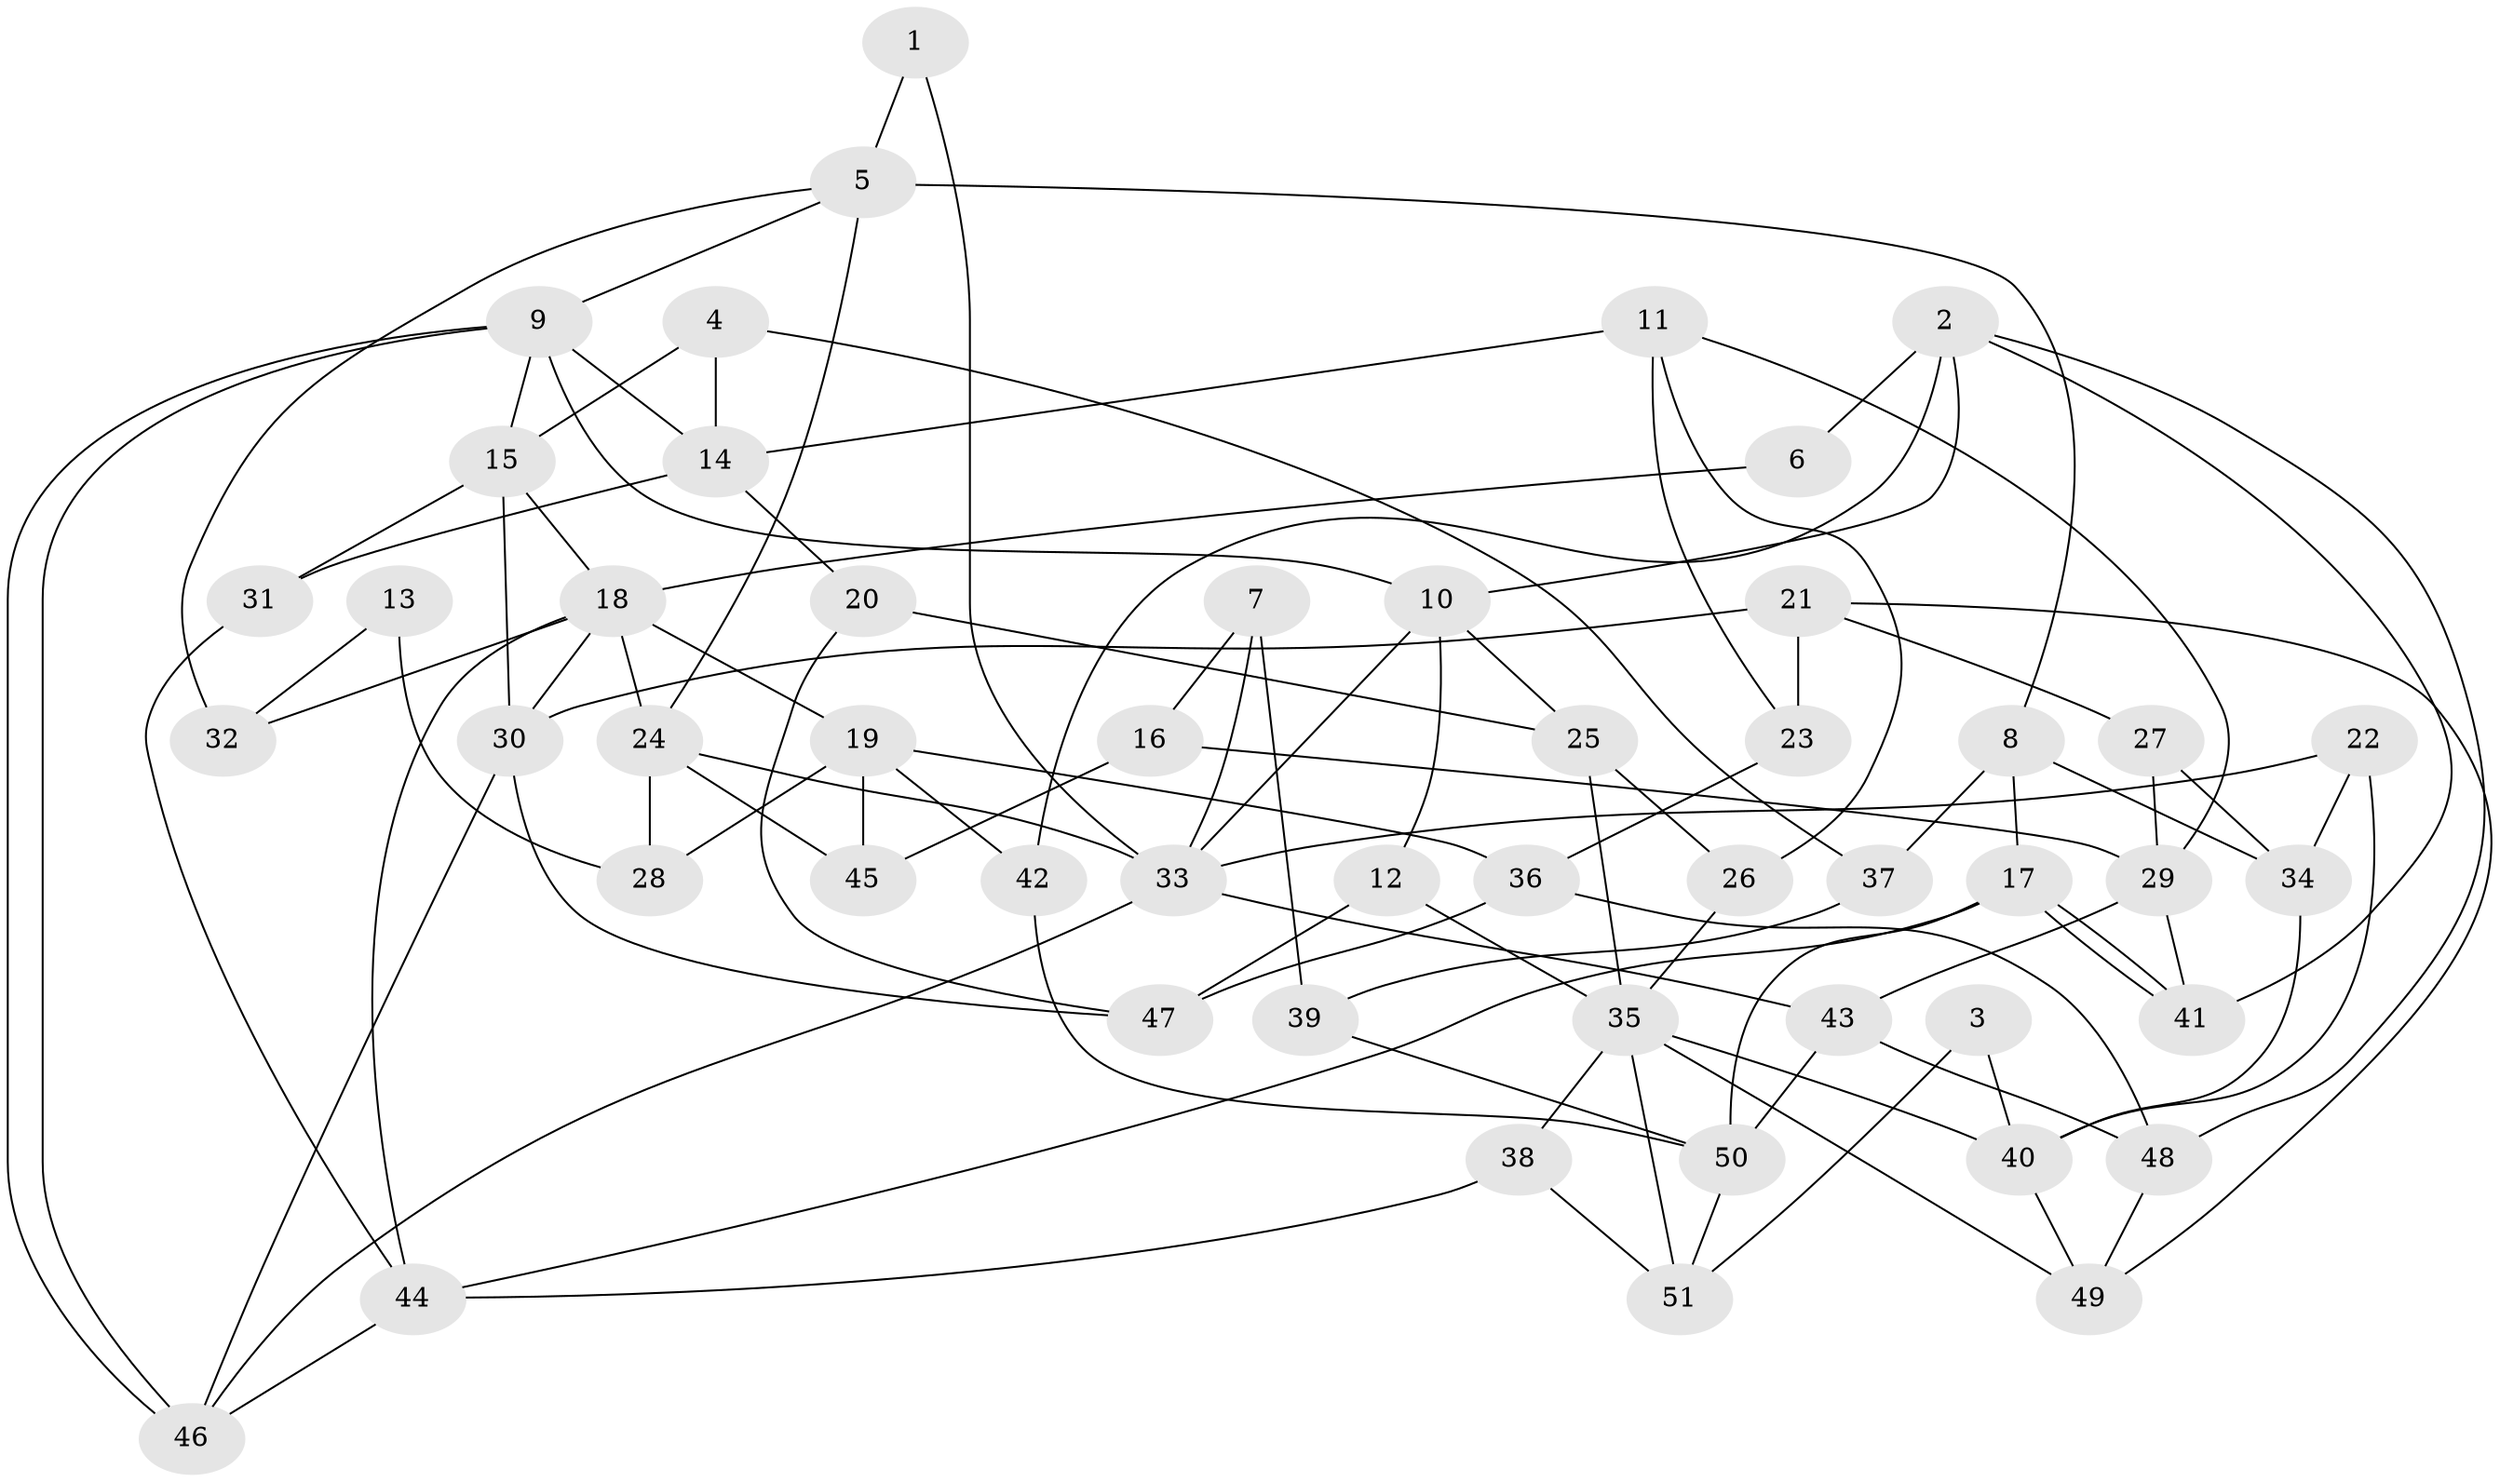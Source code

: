 // coarse degree distribution, {2: 0.12903225806451613, 5: 0.1935483870967742, 9: 0.12903225806451613, 4: 0.25806451612903225, 11: 0.03225806451612903, 3: 0.1935483870967742, 6: 0.03225806451612903, 7: 0.03225806451612903}
// Generated by graph-tools (version 1.1) at 2025/50/03/04/25 22:50:47]
// undirected, 51 vertices, 102 edges
graph export_dot {
  node [color=gray90,style=filled];
  1;
  2;
  3;
  4;
  5;
  6;
  7;
  8;
  9;
  10;
  11;
  12;
  13;
  14;
  15;
  16;
  17;
  18;
  19;
  20;
  21;
  22;
  23;
  24;
  25;
  26;
  27;
  28;
  29;
  30;
  31;
  32;
  33;
  34;
  35;
  36;
  37;
  38;
  39;
  40;
  41;
  42;
  43;
  44;
  45;
  46;
  47;
  48;
  49;
  50;
  51;
  1 -- 5;
  1 -- 33;
  2 -- 10;
  2 -- 42;
  2 -- 6;
  2 -- 41;
  2 -- 48;
  3 -- 40;
  3 -- 51;
  4 -- 15;
  4 -- 14;
  4 -- 37;
  5 -- 9;
  5 -- 24;
  5 -- 8;
  5 -- 32;
  6 -- 18;
  7 -- 33;
  7 -- 39;
  7 -- 16;
  8 -- 17;
  8 -- 34;
  8 -- 37;
  9 -- 15;
  9 -- 46;
  9 -- 46;
  9 -- 10;
  9 -- 14;
  10 -- 25;
  10 -- 12;
  10 -- 33;
  11 -- 29;
  11 -- 23;
  11 -- 14;
  11 -- 26;
  12 -- 35;
  12 -- 47;
  13 -- 28;
  13 -- 32;
  14 -- 20;
  14 -- 31;
  15 -- 18;
  15 -- 30;
  15 -- 31;
  16 -- 29;
  16 -- 45;
  17 -- 44;
  17 -- 41;
  17 -- 41;
  17 -- 50;
  18 -- 44;
  18 -- 19;
  18 -- 24;
  18 -- 30;
  18 -- 32;
  19 -- 45;
  19 -- 36;
  19 -- 28;
  19 -- 42;
  20 -- 25;
  20 -- 47;
  21 -- 49;
  21 -- 30;
  21 -- 23;
  21 -- 27;
  22 -- 33;
  22 -- 34;
  22 -- 40;
  23 -- 36;
  24 -- 33;
  24 -- 28;
  24 -- 45;
  25 -- 26;
  25 -- 35;
  26 -- 35;
  27 -- 34;
  27 -- 29;
  29 -- 41;
  29 -- 43;
  30 -- 47;
  30 -- 46;
  31 -- 44;
  33 -- 46;
  33 -- 43;
  34 -- 40;
  35 -- 40;
  35 -- 51;
  35 -- 38;
  35 -- 49;
  36 -- 48;
  36 -- 47;
  37 -- 39;
  38 -- 44;
  38 -- 51;
  39 -- 50;
  40 -- 49;
  42 -- 50;
  43 -- 48;
  43 -- 50;
  44 -- 46;
  48 -- 49;
  50 -- 51;
}
